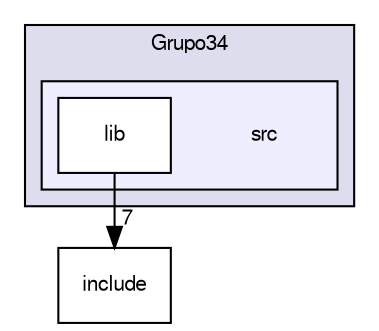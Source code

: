 digraph "src" {
  compound=true
  node [ fontsize="10", fontname="FreeSans"];
  edge [ labelfontsize="10", labelfontname="FreeSans"];
  subgraph clusterdir_59fa8b8e0b8bd9a870c02e8cbffcc34d {
    graph [ bgcolor="#ddddee", pencolor="black", label="Grupo34" fontname="FreeSans", fontsize="10", URL="dir_59fa8b8e0b8bd9a870c02e8cbffcc34d.html"]
  subgraph clusterdir_f271a84f951b529380ac833f9a2ffba8 {
    graph [ bgcolor="#eeeeff", pencolor="black", label="" URL="dir_f271a84f951b529380ac833f9a2ffba8.html"];
    dir_f271a84f951b529380ac833f9a2ffba8 [shape=plaintext label="src"];
    dir_60eb388110ff96f96195d2d81c3ee5fb [shape=box label="lib" color="black" fillcolor="white" style="filled" URL="dir_60eb388110ff96f96195d2d81c3ee5fb.html"];
  }
  }
  dir_ec8d631a0408a0cb5714fae371c0443d [shape=box label="include" URL="dir_ec8d631a0408a0cb5714fae371c0443d.html"];
  dir_60eb388110ff96f96195d2d81c3ee5fb->dir_ec8d631a0408a0cb5714fae371c0443d [headlabel="7", labeldistance=1.5 headhref="dir_000007_000008.html"];
}
